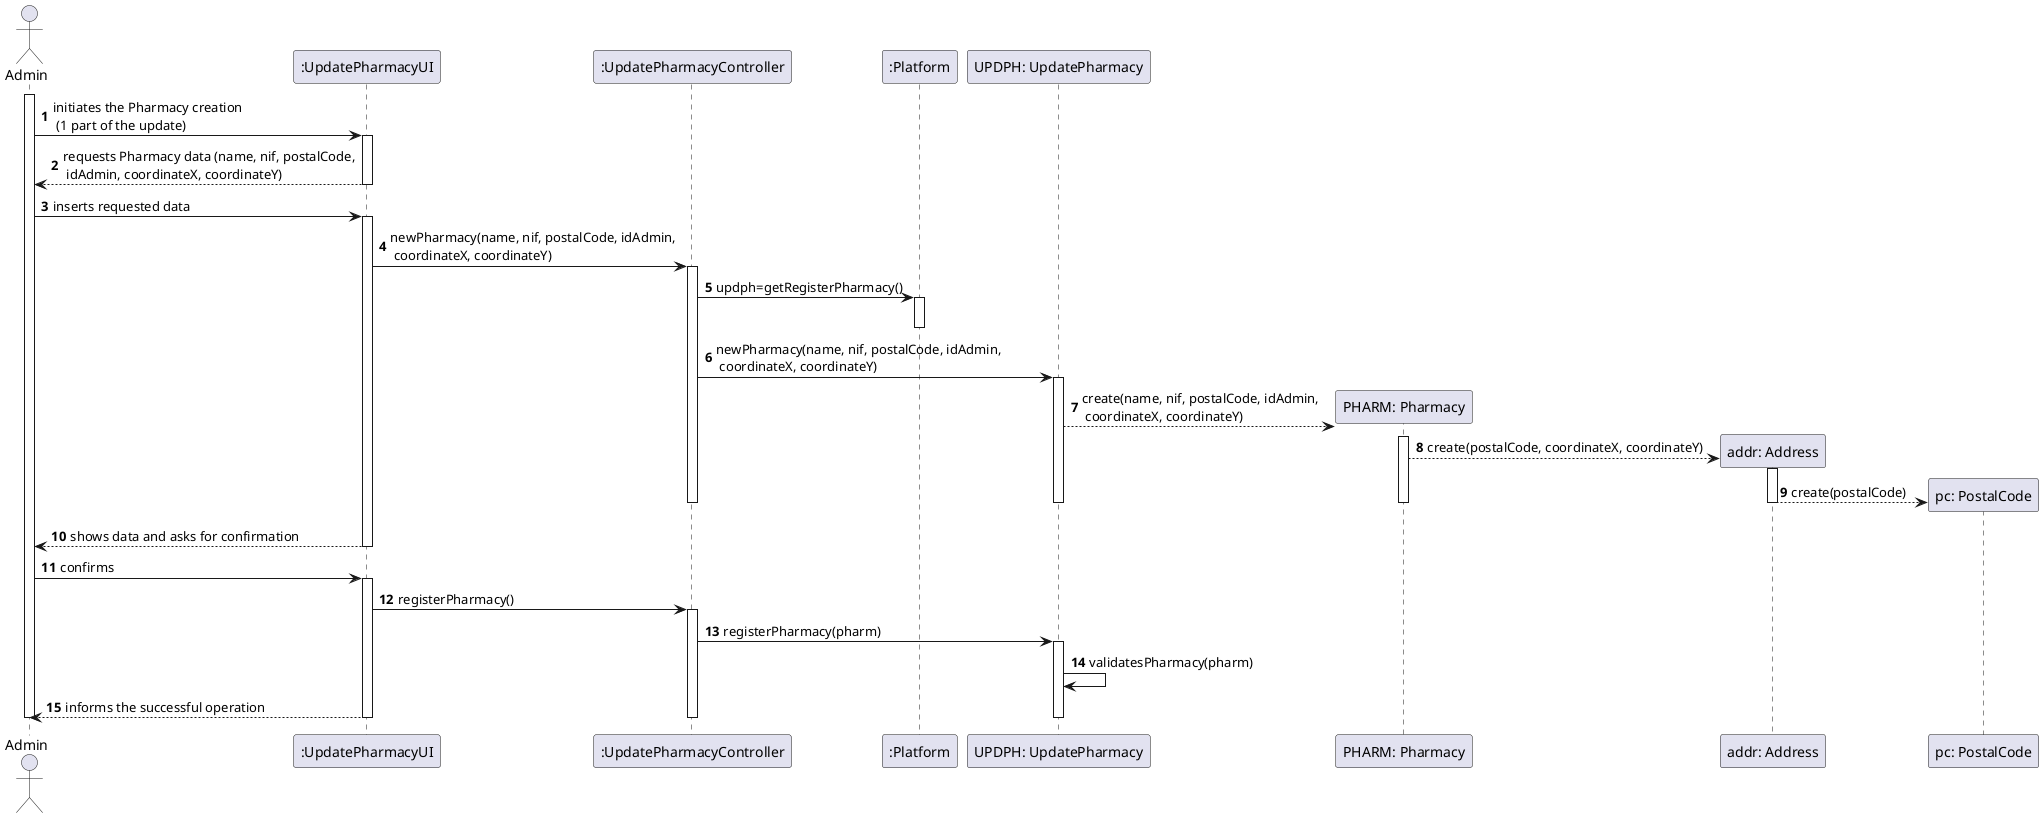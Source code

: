 @startuml
autonumber
'hide footbox
actor "Admin" as ADM

participant ":UpdatePharmacyUI" as UI
participant ":UpdatePharmacyController" as CTRL
participant ":Platform" as PLAT
participant "UPDPH: UpdatePharmacy" as UPDPH
participant "PHARM: Pharmacy" as PHARM
participant "addr: Address" as ADDR
participant "pc: PostalCode" as PC

activate ADM

ADM -> UI : initiates the Pharmacy creation\n (1 part of the update)
activate UI
UI --> ADM : requests Pharmacy data (name, nif, postalCode,\n idAdmin, coordinateX, coordinateY)
deactivate UI

ADM -> UI : inserts requested data
activate UI
UI -> CTRL : newPharmacy(name, nif, postalCode, idAdmin,\n coordinateX, coordinateY)
activate CTRL
CTRL -> PLAT : updph=getRegisterPharmacy()
activate PLAT
deactivate PLAT
CTRL -> UPDPH : newPharmacy(name, nif, postalCode, idAdmin,\n coordinateX, coordinateY)
activate UPDPH
UPDPH --> PHARM** : create(name, nif, postalCode, idAdmin,\n coordinateX, coordinateY)
activate PHARM
PHARM --> ADDR** : create(postalCode, coordinateX, coordinateY)
activate ADDR
ADDR --> PC** : create(postalCode)
deactivate ADDR
deactivate PHARM
deactivate UPDPH
deactivate CTRL
UI --> ADM : shows data and asks for confirmation
deactivate UI

ADM -> UI : confirms
activate UI
UI -> CTRL : registerPharmacy()
activate CTRL
CTRL -> UPDPH : registerPharmacy(pharm)
activate UPDPH
UPDPH -> UPDPH : validatesPharmacy(pharm)
UI --> ADM : informs the successful operation
deactivate UPDPH
deactivate CTRL
deactivate UI

deactivate ADM

@enduml

